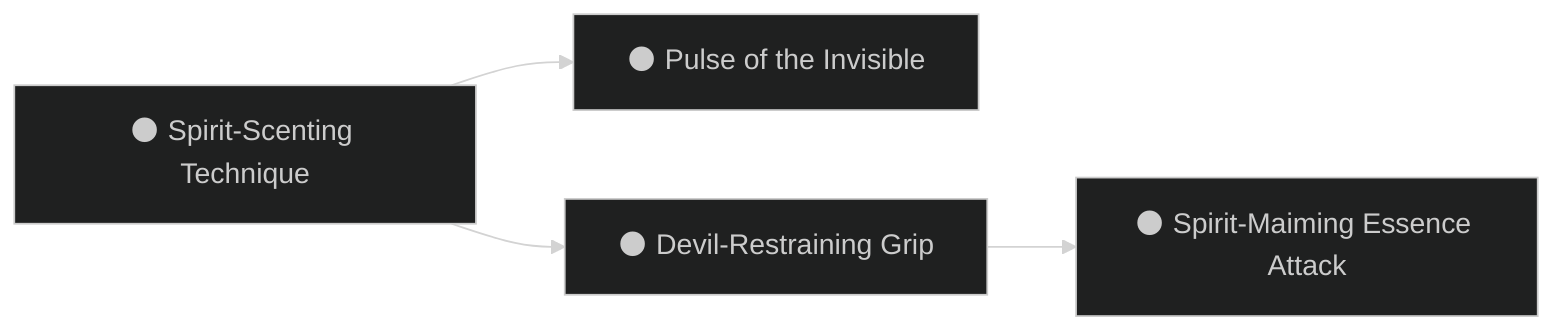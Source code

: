 ---
config:
  theme: dark
---
flowchart LR

    spirit_scenting_technique["🌑 Spirit-Scenting Technique"]
    click spirit_scenting_technique callback "
        Spirit-Scenting Technique<br>
        <br>
        Cost: 2 motes<br>
        Duration: One scene<br>
        Type: Simple<br>
        Minimum Perception: 3<br>
        Minimum Essence: 2<br>
        Prerequisite Charms: None<br>
        <br>
        By means of this Charm, a Lunar can &quot;see&quot; spirits in
        his immediate vicinity, gaining an approximate idea of
        their forms and actions. Provided he is circumspect, and
        no Charms aid the spirit, this observation is undetectable.
        Furthermore, this Charm allows the Lunar to sense
        the true form of a materialized spirit — a Lunar will know
        that a spirit masquerading as or possessing a human is not
        what it seems. The Charm does not allow the Lunar to
        "

    pulse_of_the_invisible["🌑 Pulse of the Invisible"]
    spirit_scenting_technique --> pulse_of_the_invisible
    click pulse_of_the_invisible callback "
        Pulse of the Invisible<br>
        <br>
        Cost: 8 motes<br>
        Duration: One scene<br>
        Type: Simple<br>
        Minimum Perception: 4<br>
        Minimum Essence: 3<br>
        Prerequisite Charms: Spirit-Scenting Technique<br>
        <br>
        Using this Charm, a Lunar can adapt his senses to
        detect the flows and patterns of Essence in the world
        around him, as well as any dematerialized spirits present.
        The Exalt can instinctively sense the direction and
        strength of flows, as well as the locations and power of
        loci such as Manses and Demesnes. Ascertaining more
        detailed information requires a Perception + Occult
        roll. A single success grants the Lunar basic information
        about the examined Essence, such as identifying
        the nature of a sorcery or the general geomancy of a
        region, while additional successes provide more indepth
        and specific information. For example, three
        successes might allow the Lunar to judge the age and
        other specific details of the sorcery, while, with five
        successes, he may identify the sorcerer by &quot;signature&quot;
        traits. Likewise, three successes provides the sort of
        detailed survey information necessary to construct a
        Manse, while five allows a near-perfect comprehension
        of an area's geomancy.
        "

    devil_restraining_grip["🌑 Devil-Restraining Grip"]
    spirit_scenting_technique --> devil_restraining_grip
    click devil_restraining_grip callback "
        Devil-Restraining Grip<br>
        <br>
        Cost: 6 motes, 1 Willpower<br>
        Duration: One scene<br>
        Type: Simple<br>
        Minimum Wits: 4<br>
        Minimum Essence: 3<br>
        Prerequisite Charms: Spirit-Scenting Technique<br>
        <br>
        Using the Devil-Restraining Grip Charm, a Lunar
        can immobilize a spirit with a snare of Essence,
        binding it to her as if on a leash. If the spirit is
        dematerialized, she can drive it into the material
        world, and once the spirit is in physical form, it is
        prevented from dematerializing. To use this Charm,
        the Exalt's player makes a Manipulation + Occult roll
        against a difficulty equal to the spirit's Essence. The
        spirit must be within (the Lunar's Essence x 10) yards.
        If she succeeds, the spirit cannot move further from
        the Exalt than its Essence Trait in yards and must
        materialize. If it does not have the Essence to materialize,
        then the additional Essence required is drained
        from the Lunar's reserves. If both the spirit and the
        Lunar cannot pay for the spirit's materialization, then
        the Essence is wasted, and the spirit remains immaterial.
        If the spirit is already further away than its Essence
        in yards, it may only move toward the Lunar. The
        Charm does not protect the Lunar from the spirit's
        actions, though each success beyond that needed to
        ensnare the spirit imposes a -1 die penalty to all of the
        spirit's actions. The spirit is held for a number of
        minutes equal to the Lunar's Essence.
        "

    spirit_maiming_essence_attack["🌑 Spirit-Maiming Essence Attack"]
    devil_restraining_grip --> spirit_maiming_essence_attack
    click spirit_maiming_essence_attack callback "
        Spirit-Maiming Essence Attack<br>
        <br>
        Cost: 10 motes, 1 Willpower<br>
        Duration: Instant<br>
        Type: Supplemental<br>
        Minimum Intelligence: 4<br>
        Minimum Essence: 4<br>
        Prerequisite Charms: Devil-Restraining Grip<br>
        <br>
        If an encounter with a spirit goes wrong or if the
        being is intrinsically hostile, then the Lunar may have
        to fight it, a difficult proposition against a possibly
        incorporeal foe. The Spirit-Maiming Essence Attack
        is one of the Lunar's most potent weapons in such a
        conflict, allowing him to use his strength of will to
        bolster his material attacks. The Lunar must activate
        this Charm before he attacks. If the attack is successful,
        the damage caused by the attack is aggravated. In
        addition, the Lunar's player also reflexively rolls a
        number of dice equal to the Lunar's Manipulation +
        Essence and adds a bonus to the base damage of the
        attack equal to the number of successes rolled. Spirits
        destroyed with this Charm are gone forever, and they
        can sense Exalts who know it and threat them with the
        same wary respect reserved for those who can slay gods.
        Attacks enhanced with this Charm may explicitly be
        part of Combos with Charms of other Attributes.
        "